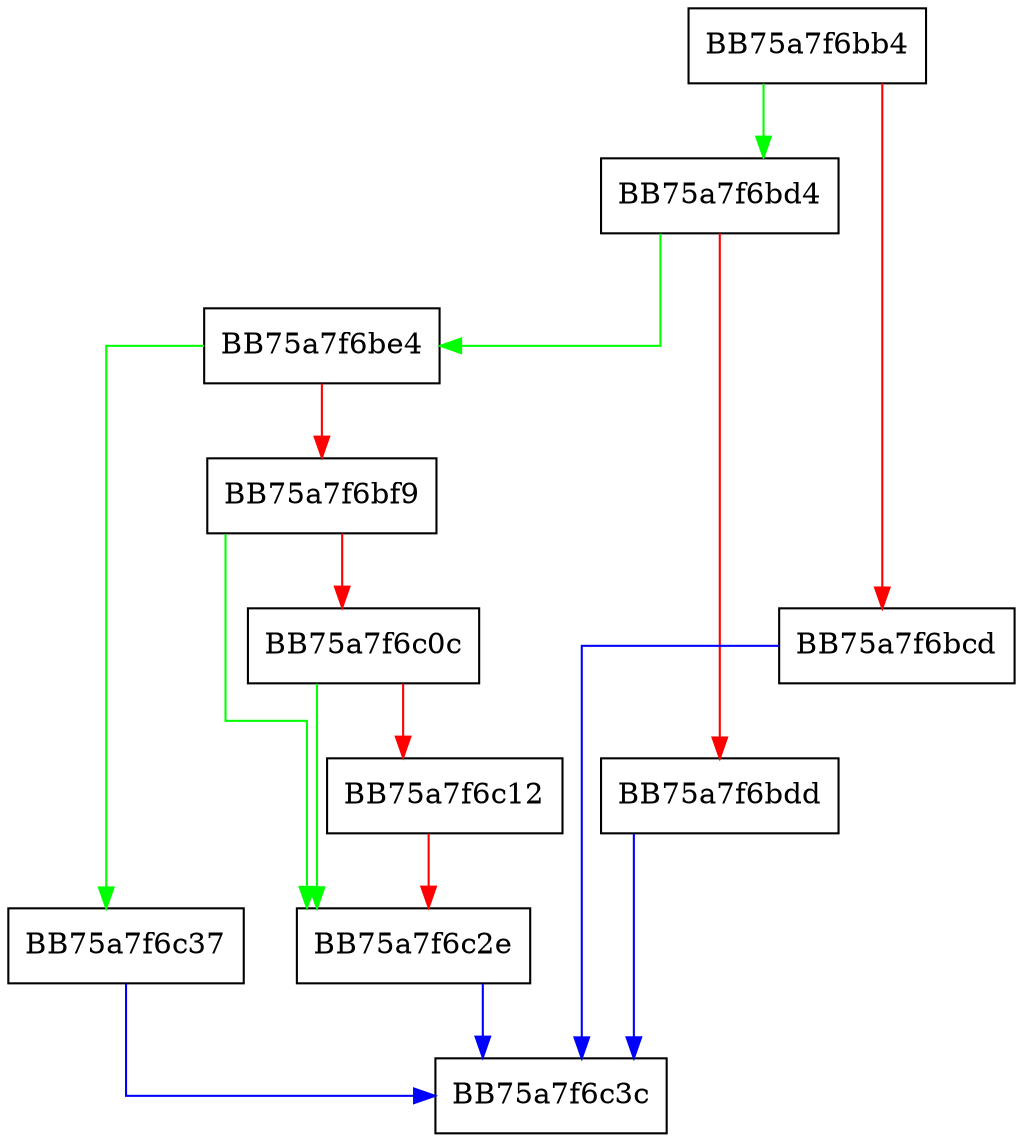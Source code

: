 digraph SetSize {
  node [shape="box"];
  graph [splines=ortho];
  BB75a7f6bb4 -> BB75a7f6bd4 [color="green"];
  BB75a7f6bb4 -> BB75a7f6bcd [color="red"];
  BB75a7f6bcd -> BB75a7f6c3c [color="blue"];
  BB75a7f6bd4 -> BB75a7f6be4 [color="green"];
  BB75a7f6bd4 -> BB75a7f6bdd [color="red"];
  BB75a7f6bdd -> BB75a7f6c3c [color="blue"];
  BB75a7f6be4 -> BB75a7f6c37 [color="green"];
  BB75a7f6be4 -> BB75a7f6bf9 [color="red"];
  BB75a7f6bf9 -> BB75a7f6c2e [color="green"];
  BB75a7f6bf9 -> BB75a7f6c0c [color="red"];
  BB75a7f6c0c -> BB75a7f6c2e [color="green"];
  BB75a7f6c0c -> BB75a7f6c12 [color="red"];
  BB75a7f6c12 -> BB75a7f6c2e [color="red"];
  BB75a7f6c2e -> BB75a7f6c3c [color="blue"];
  BB75a7f6c37 -> BB75a7f6c3c [color="blue"];
}